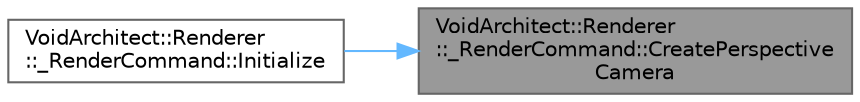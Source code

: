 digraph "VoidArchitect::Renderer::_RenderCommand::CreatePerspectiveCamera"
{
 // LATEX_PDF_SIZE
  bgcolor="transparent";
  edge [fontname=Helvetica,fontsize=10,labelfontname=Helvetica,labelfontsize=10];
  node [fontname=Helvetica,fontsize=10,shape=box,height=0.2,width=0.4];
  rankdir="RL";
  Node1 [id="Node000001",label="VoidArchitect::Renderer\l::_RenderCommand::CreatePerspective\lCamera",height=0.2,width=0.4,color="gray40", fillcolor="grey60", style="filled", fontcolor="black",tooltip=" "];
  Node1 -> Node2 [id="edge2_Node000001_Node000002",dir="back",color="steelblue1",style="solid",tooltip=" "];
  Node2 [id="Node000002",label="VoidArchitect::Renderer\l::_RenderCommand::Initialize",height=0.2,width=0.4,color="grey40", fillcolor="white", style="filled",URL="$class_void_architect_1_1_renderer_1_1___render_command.html#a77001681bbf3cb7a36fdf5eb10122898",tooltip=" "];
}
